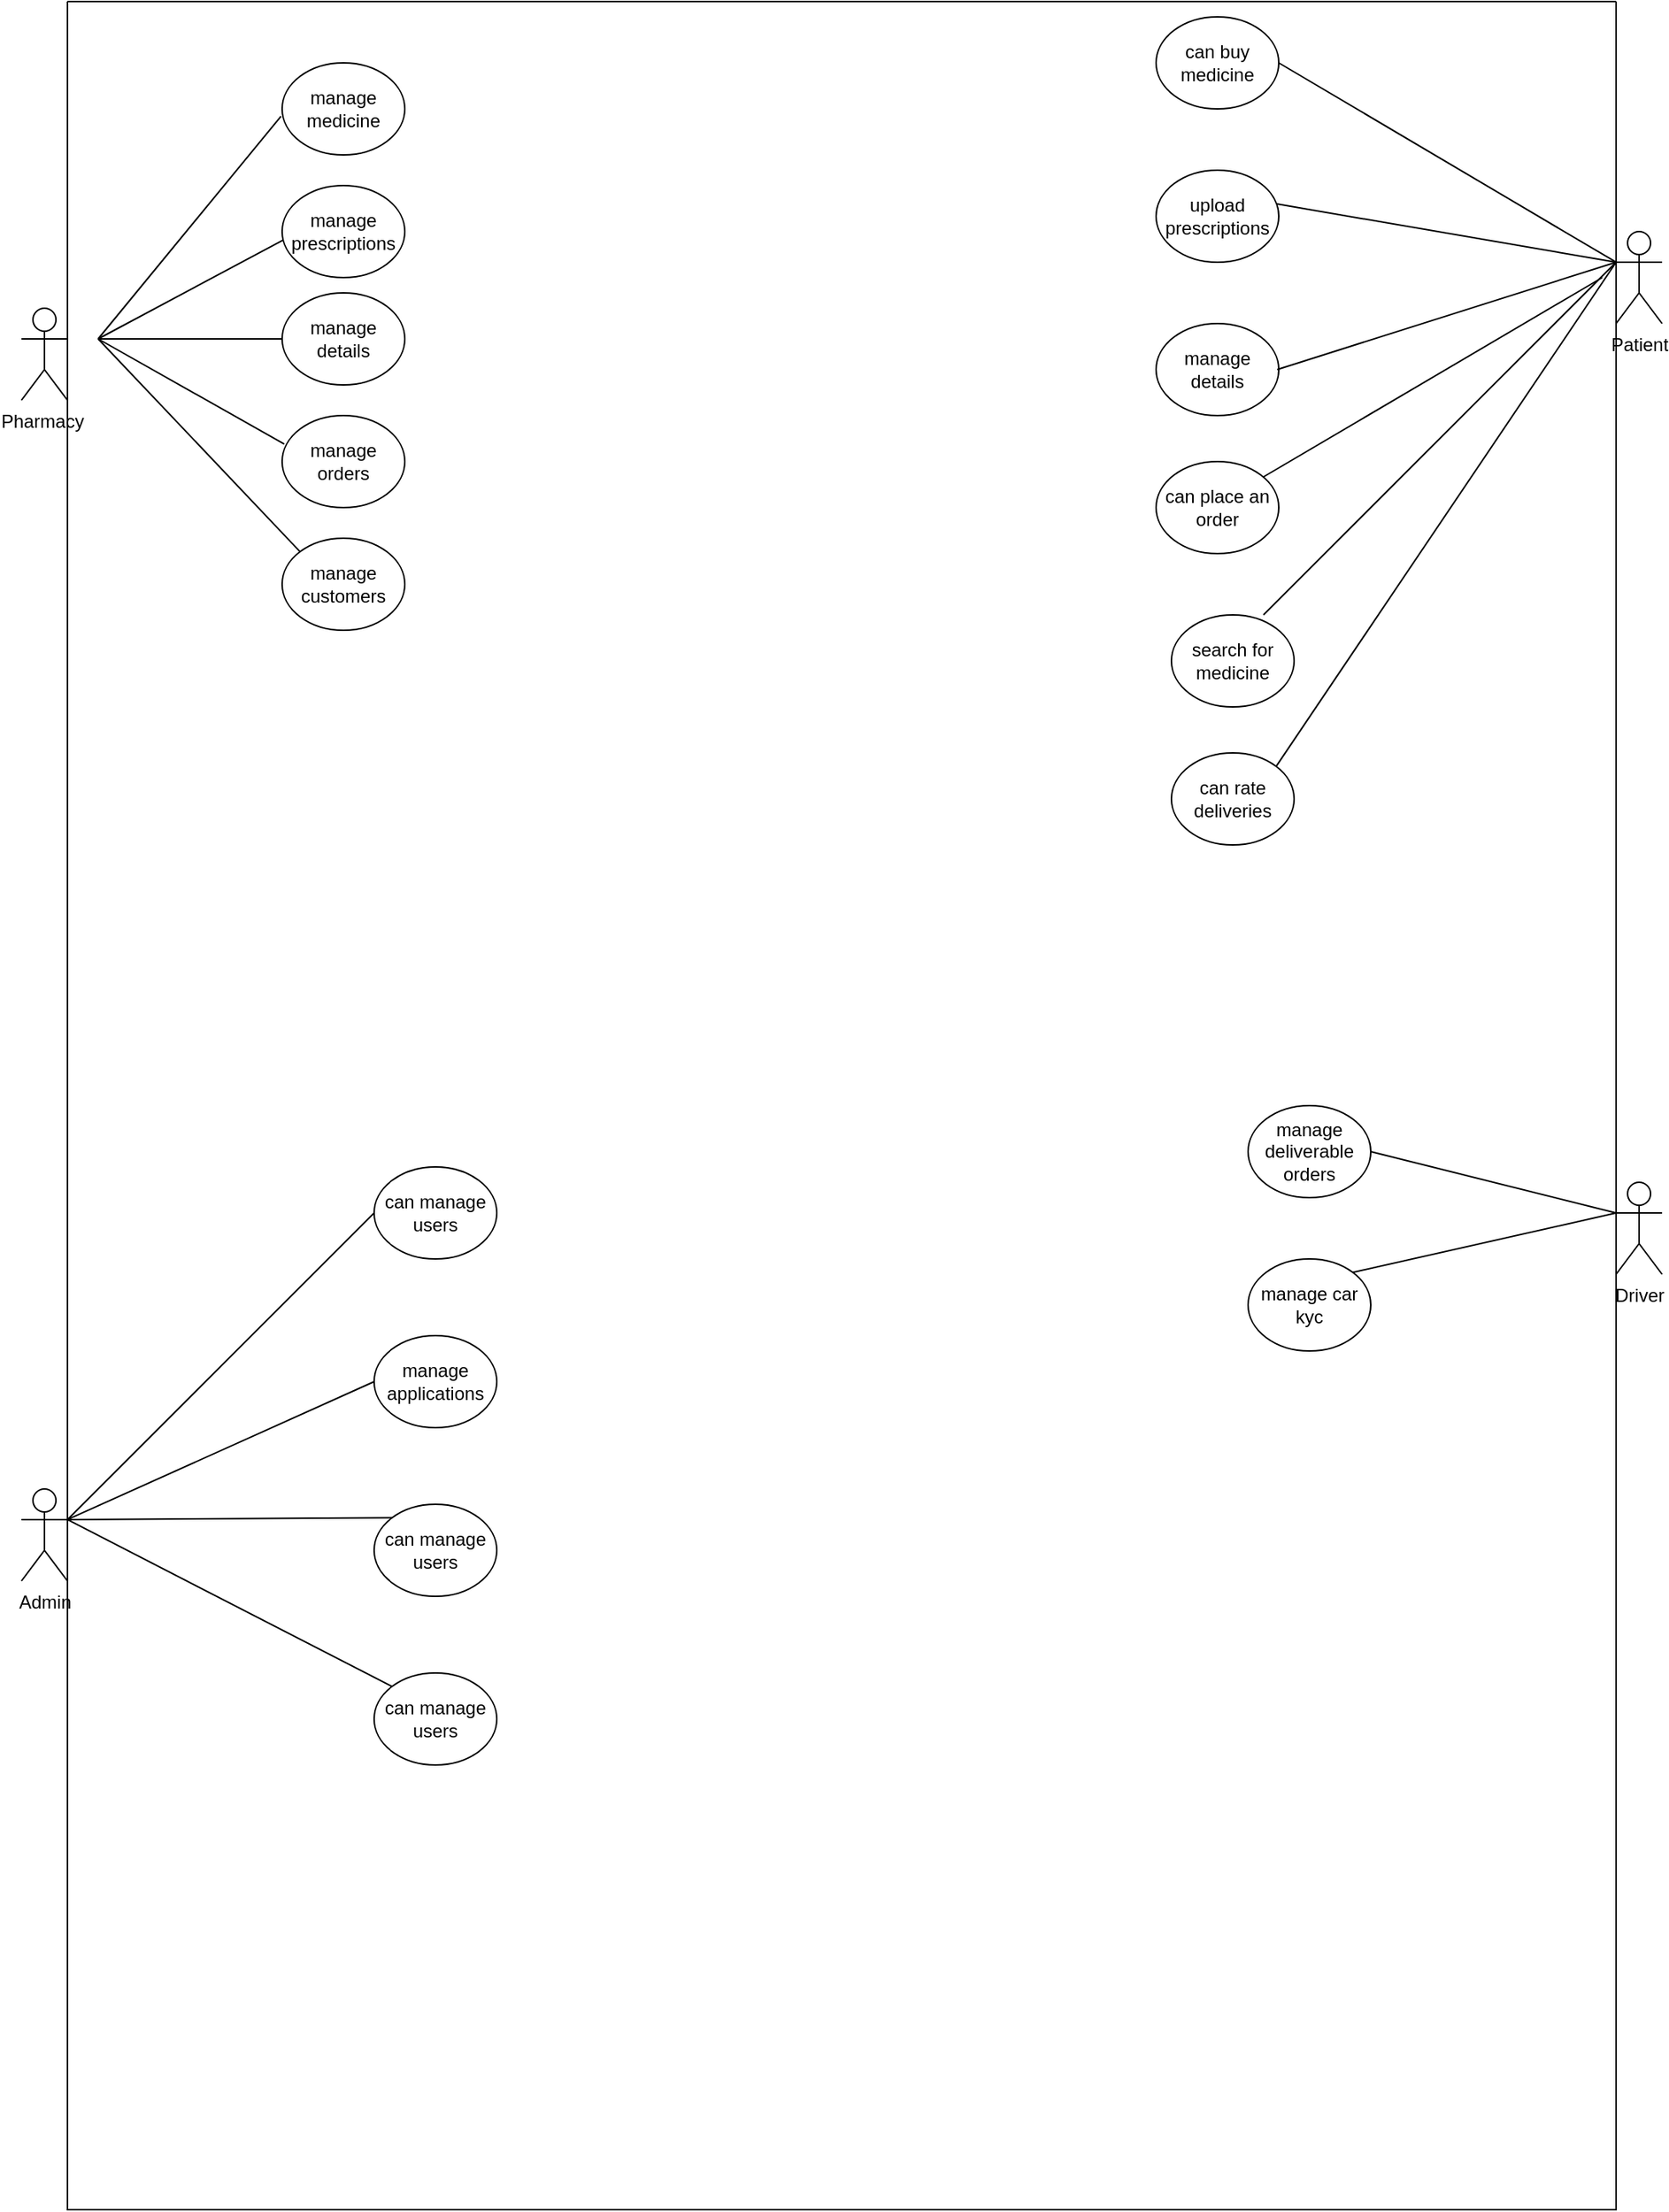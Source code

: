 <mxfile version="24.3.1" type="device">
  <diagram id="C5RBs43oDa-KdzZeNtuy" name="Page-1">
    <mxGraphModel dx="3187" dy="1640" grid="1" gridSize="10" guides="1" tooltips="1" connect="1" arrows="1" fold="1" page="1" pageScale="1" pageWidth="1200" pageHeight="1920" math="0" shadow="0">
      <root>
        <mxCell id="WIyWlLk6GJQsqaUBKTNV-0" />
        <mxCell id="WIyWlLk6GJQsqaUBKTNV-1" parent="WIyWlLk6GJQsqaUBKTNV-0" />
        <mxCell id="qiCphdmtmEBIRvj--sZI-1" value="Pharmacy&amp;nbsp;" style="shape=umlActor;verticalLabelPosition=bottom;verticalAlign=top;html=1;outlineConnect=0;" vertex="1" parent="WIyWlLk6GJQsqaUBKTNV-1">
          <mxGeometry x="70" y="240" width="30" height="60" as="geometry" />
        </mxCell>
        <mxCell id="qiCphdmtmEBIRvj--sZI-4" value="Patient" style="shape=umlActor;verticalLabelPosition=bottom;verticalAlign=top;html=1;outlineConnect=0;" vertex="1" parent="WIyWlLk6GJQsqaUBKTNV-1">
          <mxGeometry x="1110" y="190" width="30" height="60" as="geometry" />
        </mxCell>
        <mxCell id="qiCphdmtmEBIRvj--sZI-8" value="Admin" style="shape=umlActor;verticalLabelPosition=bottom;verticalAlign=top;html=1;outlineConnect=0;" vertex="1" parent="WIyWlLk6GJQsqaUBKTNV-1">
          <mxGeometry x="70" y="1010" width="30" height="60" as="geometry" />
        </mxCell>
        <mxCell id="qiCphdmtmEBIRvj--sZI-13" value="" style="endArrow=none;html=1;rounded=0;entryX=-0.009;entryY=0.58;entryDx=0;entryDy=0;entryPerimeter=0;" edge="1" parent="WIyWlLk6GJQsqaUBKTNV-1" target="qiCphdmtmEBIRvj--sZI-2">
          <mxGeometry width="50" height="50" relative="1" as="geometry">
            <mxPoint x="120" y="260" as="sourcePoint" />
            <mxPoint x="170" y="210" as="targetPoint" />
          </mxGeometry>
        </mxCell>
        <mxCell id="qiCphdmtmEBIRvj--sZI-14" value="" style="endArrow=none;html=1;rounded=0;entryX=0.017;entryY=0.586;entryDx=0;entryDy=0;entryPerimeter=0;" edge="1" parent="WIyWlLk6GJQsqaUBKTNV-1" target="qiCphdmtmEBIRvj--sZI-6">
          <mxGeometry width="50" height="50" relative="1" as="geometry">
            <mxPoint x="120" y="260" as="sourcePoint" />
            <mxPoint x="170" y="210" as="targetPoint" />
          </mxGeometry>
        </mxCell>
        <mxCell id="qiCphdmtmEBIRvj--sZI-15" value="" style="endArrow=none;html=1;rounded=0;entryX=0;entryY=0.5;entryDx=0;entryDy=0;" edge="1" parent="WIyWlLk6GJQsqaUBKTNV-1" target="qiCphdmtmEBIRvj--sZI-7">
          <mxGeometry width="50" height="50" relative="1" as="geometry">
            <mxPoint x="120" y="260" as="sourcePoint" />
            <mxPoint x="170" y="210" as="targetPoint" />
          </mxGeometry>
        </mxCell>
        <mxCell id="qiCphdmtmEBIRvj--sZI-16" value="" style="endArrow=none;html=1;rounded=0;entryX=0.017;entryY=0.31;entryDx=0;entryDy=0;entryPerimeter=0;" edge="1" parent="WIyWlLk6GJQsqaUBKTNV-1" target="qiCphdmtmEBIRvj--sZI-10">
          <mxGeometry width="50" height="50" relative="1" as="geometry">
            <mxPoint x="120" y="260" as="sourcePoint" />
            <mxPoint x="170" y="210" as="targetPoint" />
          </mxGeometry>
        </mxCell>
        <mxCell id="qiCphdmtmEBIRvj--sZI-17" value="" style="endArrow=none;html=1;rounded=0;entryX=0;entryY=0;entryDx=0;entryDy=0;" edge="1" parent="WIyWlLk6GJQsqaUBKTNV-1" target="qiCphdmtmEBIRvj--sZI-11">
          <mxGeometry width="50" height="50" relative="1" as="geometry">
            <mxPoint x="120" y="260" as="sourcePoint" />
            <mxPoint x="170" y="210" as="targetPoint" />
          </mxGeometry>
        </mxCell>
        <mxCell id="qiCphdmtmEBIRvj--sZI-18" value="can buy medicine" style="ellipse;whiteSpace=wrap;html=1;" vertex="1" parent="WIyWlLk6GJQsqaUBKTNV-1">
          <mxGeometry x="810" y="50" width="80" height="60" as="geometry" />
        </mxCell>
        <mxCell id="qiCphdmtmEBIRvj--sZI-19" value="upload prescriptions" style="ellipse;whiteSpace=wrap;html=1;" vertex="1" parent="WIyWlLk6GJQsqaUBKTNV-1">
          <mxGeometry x="810" y="150" width="80" height="60" as="geometry" />
        </mxCell>
        <mxCell id="qiCphdmtmEBIRvj--sZI-22" value="manage details" style="ellipse;whiteSpace=wrap;html=1;" vertex="1" parent="WIyWlLk6GJQsqaUBKTNV-1">
          <mxGeometry x="810" y="250" width="80" height="60" as="geometry" />
        </mxCell>
        <mxCell id="qiCphdmtmEBIRvj--sZI-23" value="can place an order" style="ellipse;whiteSpace=wrap;html=1;" vertex="1" parent="WIyWlLk6GJQsqaUBKTNV-1">
          <mxGeometry x="810" y="340" width="80" height="60" as="geometry" />
        </mxCell>
        <mxCell id="qiCphdmtmEBIRvj--sZI-24" value="search for medicine" style="ellipse;whiteSpace=wrap;html=1;" vertex="1" parent="WIyWlLk6GJQsqaUBKTNV-1">
          <mxGeometry x="820" y="440" width="80" height="60" as="geometry" />
        </mxCell>
        <mxCell id="qiCphdmtmEBIRvj--sZI-138" value="" style="endArrow=none;html=1;rounded=0;exitX=0;exitY=0.333;exitDx=0;exitDy=0;exitPerimeter=0;entryX=1;entryY=0.5;entryDx=0;entryDy=0;" edge="1" parent="WIyWlLk6GJQsqaUBKTNV-1" source="qiCphdmtmEBIRvj--sZI-4" target="qiCphdmtmEBIRvj--sZI-18">
          <mxGeometry width="50" height="50" relative="1" as="geometry">
            <mxPoint x="870" y="120" as="sourcePoint" />
            <mxPoint x="760" y="240" as="targetPoint" />
          </mxGeometry>
        </mxCell>
        <mxCell id="qiCphdmtmEBIRvj--sZI-139" value="" style="endArrow=none;html=1;rounded=0;entryX=0.986;entryY=0.367;entryDx=0;entryDy=0;entryPerimeter=0;" edge="1" parent="WIyWlLk6GJQsqaUBKTNV-1" target="qiCphdmtmEBIRvj--sZI-19">
          <mxGeometry width="50" height="50" relative="1" as="geometry">
            <mxPoint x="1110" y="210" as="sourcePoint" />
            <mxPoint x="890" y="175" as="targetPoint" />
          </mxGeometry>
        </mxCell>
        <mxCell id="qiCphdmtmEBIRvj--sZI-140" value="" style="endArrow=none;html=1;rounded=0;entryX=0.986;entryY=0.367;entryDx=0;entryDy=0;entryPerimeter=0;" edge="1" parent="WIyWlLk6GJQsqaUBKTNV-1">
          <mxGeometry width="50" height="50" relative="1" as="geometry">
            <mxPoint x="1110" y="210" as="sourcePoint" />
            <mxPoint x="889" y="279.98" as="targetPoint" />
          </mxGeometry>
        </mxCell>
        <mxCell id="qiCphdmtmEBIRvj--sZI-141" value="" style="endArrow=none;html=1;rounded=0;entryX=0.986;entryY=0.367;entryDx=0;entryDy=0;entryPerimeter=0;" edge="1" parent="WIyWlLk6GJQsqaUBKTNV-1">
          <mxGeometry width="50" height="50" relative="1" as="geometry">
            <mxPoint x="1101" y="220" as="sourcePoint" />
            <mxPoint x="880" y="350" as="targetPoint" />
          </mxGeometry>
        </mxCell>
        <mxCell id="qiCphdmtmEBIRvj--sZI-142" value="" style="endArrow=none;html=1;rounded=0;entryX=0.986;entryY=0.367;entryDx=0;entryDy=0;entryPerimeter=0;exitX=0;exitY=0.333;exitDx=0;exitDy=0;exitPerimeter=0;" edge="1" parent="WIyWlLk6GJQsqaUBKTNV-1" source="qiCphdmtmEBIRvj--sZI-4">
          <mxGeometry width="50" height="50" relative="1" as="geometry">
            <mxPoint x="1101" y="310" as="sourcePoint" />
            <mxPoint x="880" y="440" as="targetPoint" />
          </mxGeometry>
        </mxCell>
        <mxCell id="qiCphdmtmEBIRvj--sZI-143" value="Driver" style="shape=umlActor;verticalLabelPosition=bottom;verticalAlign=top;html=1;outlineConnect=0;" vertex="1" parent="WIyWlLk6GJQsqaUBKTNV-1">
          <mxGeometry x="1110" y="810" width="30" height="60" as="geometry" />
        </mxCell>
        <mxCell id="qiCphdmtmEBIRvj--sZI-145" value="can manage users" style="ellipse;whiteSpace=wrap;html=1;" vertex="1" parent="WIyWlLk6GJQsqaUBKTNV-1">
          <mxGeometry x="300" y="800" width="80" height="60" as="geometry" />
        </mxCell>
        <mxCell id="qiCphdmtmEBIRvj--sZI-146" value="manage applications" style="ellipse;whiteSpace=wrap;html=1;" vertex="1" parent="WIyWlLk6GJQsqaUBKTNV-1">
          <mxGeometry x="300" y="910" width="80" height="60" as="geometry" />
        </mxCell>
        <mxCell id="qiCphdmtmEBIRvj--sZI-147" value="can manage users" style="ellipse;whiteSpace=wrap;html=1;" vertex="1" parent="WIyWlLk6GJQsqaUBKTNV-1">
          <mxGeometry x="300" y="1020" width="80" height="60" as="geometry" />
        </mxCell>
        <mxCell id="qiCphdmtmEBIRvj--sZI-150" value="can manage users" style="ellipse;whiteSpace=wrap;html=1;" vertex="1" parent="WIyWlLk6GJQsqaUBKTNV-1">
          <mxGeometry x="300" y="1130" width="80" height="60" as="geometry" />
        </mxCell>
        <mxCell id="qiCphdmtmEBIRvj--sZI-152" value="" style="endArrow=none;html=1;rounded=0;exitX=1;exitY=0.333;exitDx=0;exitDy=0;exitPerimeter=0;entryX=0;entryY=0.5;entryDx=0;entryDy=0;" edge="1" parent="WIyWlLk6GJQsqaUBKTNV-1" source="qiCphdmtmEBIRvj--sZI-8" target="qiCphdmtmEBIRvj--sZI-145">
          <mxGeometry width="50" height="50" relative="1" as="geometry">
            <mxPoint x="150" y="990" as="sourcePoint" />
            <mxPoint x="200" y="940" as="targetPoint" />
          </mxGeometry>
        </mxCell>
        <mxCell id="qiCphdmtmEBIRvj--sZI-153" value="" style="endArrow=none;html=1;rounded=0;exitX=1;exitY=0.333;exitDx=0;exitDy=0;exitPerimeter=0;entryX=0;entryY=0.5;entryDx=0;entryDy=0;" edge="1" parent="WIyWlLk6GJQsqaUBKTNV-1" source="qiCphdmtmEBIRvj--sZI-8" target="qiCphdmtmEBIRvj--sZI-146">
          <mxGeometry width="50" height="50" relative="1" as="geometry">
            <mxPoint x="290" y="990" as="sourcePoint" />
            <mxPoint x="300" y="950" as="targetPoint" />
          </mxGeometry>
        </mxCell>
        <mxCell id="qiCphdmtmEBIRvj--sZI-154" value="" style="endArrow=none;html=1;rounded=0;exitX=1;exitY=0.333;exitDx=0;exitDy=0;exitPerimeter=0;entryX=0;entryY=0;entryDx=0;entryDy=0;" edge="1" parent="WIyWlLk6GJQsqaUBKTNV-1" source="qiCphdmtmEBIRvj--sZI-8" target="qiCphdmtmEBIRvj--sZI-147">
          <mxGeometry width="50" height="50" relative="1" as="geometry">
            <mxPoint x="190" y="1040" as="sourcePoint" />
            <mxPoint x="240" y="990" as="targetPoint" />
          </mxGeometry>
        </mxCell>
        <mxCell id="qiCphdmtmEBIRvj--sZI-155" value="" style="endArrow=none;html=1;rounded=0;entryX=0;entryY=0;entryDx=0;entryDy=0;exitX=1;exitY=0.333;exitDx=0;exitDy=0;exitPerimeter=0;" edge="1" parent="WIyWlLk6GJQsqaUBKTNV-1" source="qiCphdmtmEBIRvj--sZI-8" target="qiCphdmtmEBIRvj--sZI-150">
          <mxGeometry width="50" height="50" relative="1" as="geometry">
            <mxPoint x="290" y="990" as="sourcePoint" />
            <mxPoint x="340" y="940" as="targetPoint" />
          </mxGeometry>
        </mxCell>
        <mxCell id="qiCphdmtmEBIRvj--sZI-156" value="manage deliverable orders" style="ellipse;whiteSpace=wrap;html=1;" vertex="1" parent="WIyWlLk6GJQsqaUBKTNV-1">
          <mxGeometry x="870" y="760" width="80" height="60" as="geometry" />
        </mxCell>
        <mxCell id="qiCphdmtmEBIRvj--sZI-157" value="can rate deliveries" style="ellipse;whiteSpace=wrap;html=1;" vertex="1" parent="WIyWlLk6GJQsqaUBKTNV-1">
          <mxGeometry x="820" y="530" width="80" height="60" as="geometry" />
        </mxCell>
        <mxCell id="qiCphdmtmEBIRvj--sZI-158" value="" style="endArrow=none;html=1;rounded=0;entryX=1;entryY=0;entryDx=0;entryDy=0;exitX=0;exitY=0.333;exitDx=0;exitDy=0;exitPerimeter=0;" edge="1" parent="WIyWlLk6GJQsqaUBKTNV-1" source="qiCphdmtmEBIRvj--sZI-4" target="qiCphdmtmEBIRvj--sZI-157">
          <mxGeometry width="50" height="50" relative="1" as="geometry">
            <mxPoint x="590" y="670" as="sourcePoint" />
            <mxPoint x="640" y="620" as="targetPoint" />
          </mxGeometry>
        </mxCell>
        <mxCell id="qiCphdmtmEBIRvj--sZI-159" value="" style="endArrow=none;html=1;rounded=0;entryX=1;entryY=0.5;entryDx=0;entryDy=0;exitX=0;exitY=0.333;exitDx=0;exitDy=0;exitPerimeter=0;" edge="1" parent="WIyWlLk6GJQsqaUBKTNV-1" source="qiCphdmtmEBIRvj--sZI-143" target="qiCphdmtmEBIRvj--sZI-156">
          <mxGeometry width="50" height="50" relative="1" as="geometry">
            <mxPoint x="550" y="860" as="sourcePoint" />
            <mxPoint x="600" y="810" as="targetPoint" />
          </mxGeometry>
        </mxCell>
        <mxCell id="qiCphdmtmEBIRvj--sZI-160" value="manage car kyc" style="ellipse;whiteSpace=wrap;html=1;" vertex="1" parent="WIyWlLk6GJQsqaUBKTNV-1">
          <mxGeometry x="870" y="860" width="80" height="60" as="geometry" />
        </mxCell>
        <mxCell id="qiCphdmtmEBIRvj--sZI-161" value="" style="endArrow=none;html=1;rounded=0;entryX=1;entryY=0;entryDx=0;entryDy=0;" edge="1" parent="WIyWlLk6GJQsqaUBKTNV-1" target="qiCphdmtmEBIRvj--sZI-160">
          <mxGeometry width="50" height="50" relative="1" as="geometry">
            <mxPoint x="1110" y="830" as="sourcePoint" />
            <mxPoint x="600" y="810" as="targetPoint" />
          </mxGeometry>
        </mxCell>
        <mxCell id="qiCphdmtmEBIRvj--sZI-163" value="" style="swimlane;startSize=0;" vertex="1" parent="WIyWlLk6GJQsqaUBKTNV-1">
          <mxGeometry x="100" y="40" width="1010" height="1440" as="geometry" />
        </mxCell>
        <mxCell id="qiCphdmtmEBIRvj--sZI-2" value="manage medicine" style="ellipse;whiteSpace=wrap;html=1;" vertex="1" parent="qiCphdmtmEBIRvj--sZI-163">
          <mxGeometry x="140" y="40" width="80" height="60" as="geometry" />
        </mxCell>
        <mxCell id="qiCphdmtmEBIRvj--sZI-6" value="manage prescriptions" style="ellipse;whiteSpace=wrap;html=1;" vertex="1" parent="qiCphdmtmEBIRvj--sZI-163">
          <mxGeometry x="140" y="120" width="80" height="60" as="geometry" />
        </mxCell>
        <mxCell id="qiCphdmtmEBIRvj--sZI-7" value="manage details" style="ellipse;whiteSpace=wrap;html=1;" vertex="1" parent="qiCphdmtmEBIRvj--sZI-163">
          <mxGeometry x="140" y="190" width="80" height="60" as="geometry" />
        </mxCell>
        <mxCell id="qiCphdmtmEBIRvj--sZI-10" value="manage orders" style="ellipse;whiteSpace=wrap;html=1;" vertex="1" parent="qiCphdmtmEBIRvj--sZI-163">
          <mxGeometry x="140" y="270" width="80" height="60" as="geometry" />
        </mxCell>
        <mxCell id="qiCphdmtmEBIRvj--sZI-11" value="manage customers" style="ellipse;whiteSpace=wrap;html=1;" vertex="1" parent="qiCphdmtmEBIRvj--sZI-163">
          <mxGeometry x="140" y="350" width="80" height="60" as="geometry" />
        </mxCell>
      </root>
    </mxGraphModel>
  </diagram>
</mxfile>
